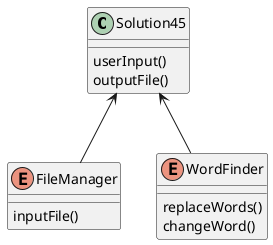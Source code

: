 @startuml
'https://plantuml.com/class-diagram

Solution45 <-- FileManager
Solution45 <-- WordFinder


class Solution45 {
    userInput()
    outputFile()
}

enum FileManager {
    inputFile()
}

enum WordFinder {
    replaceWords()
    changeWord()
}

@enduml